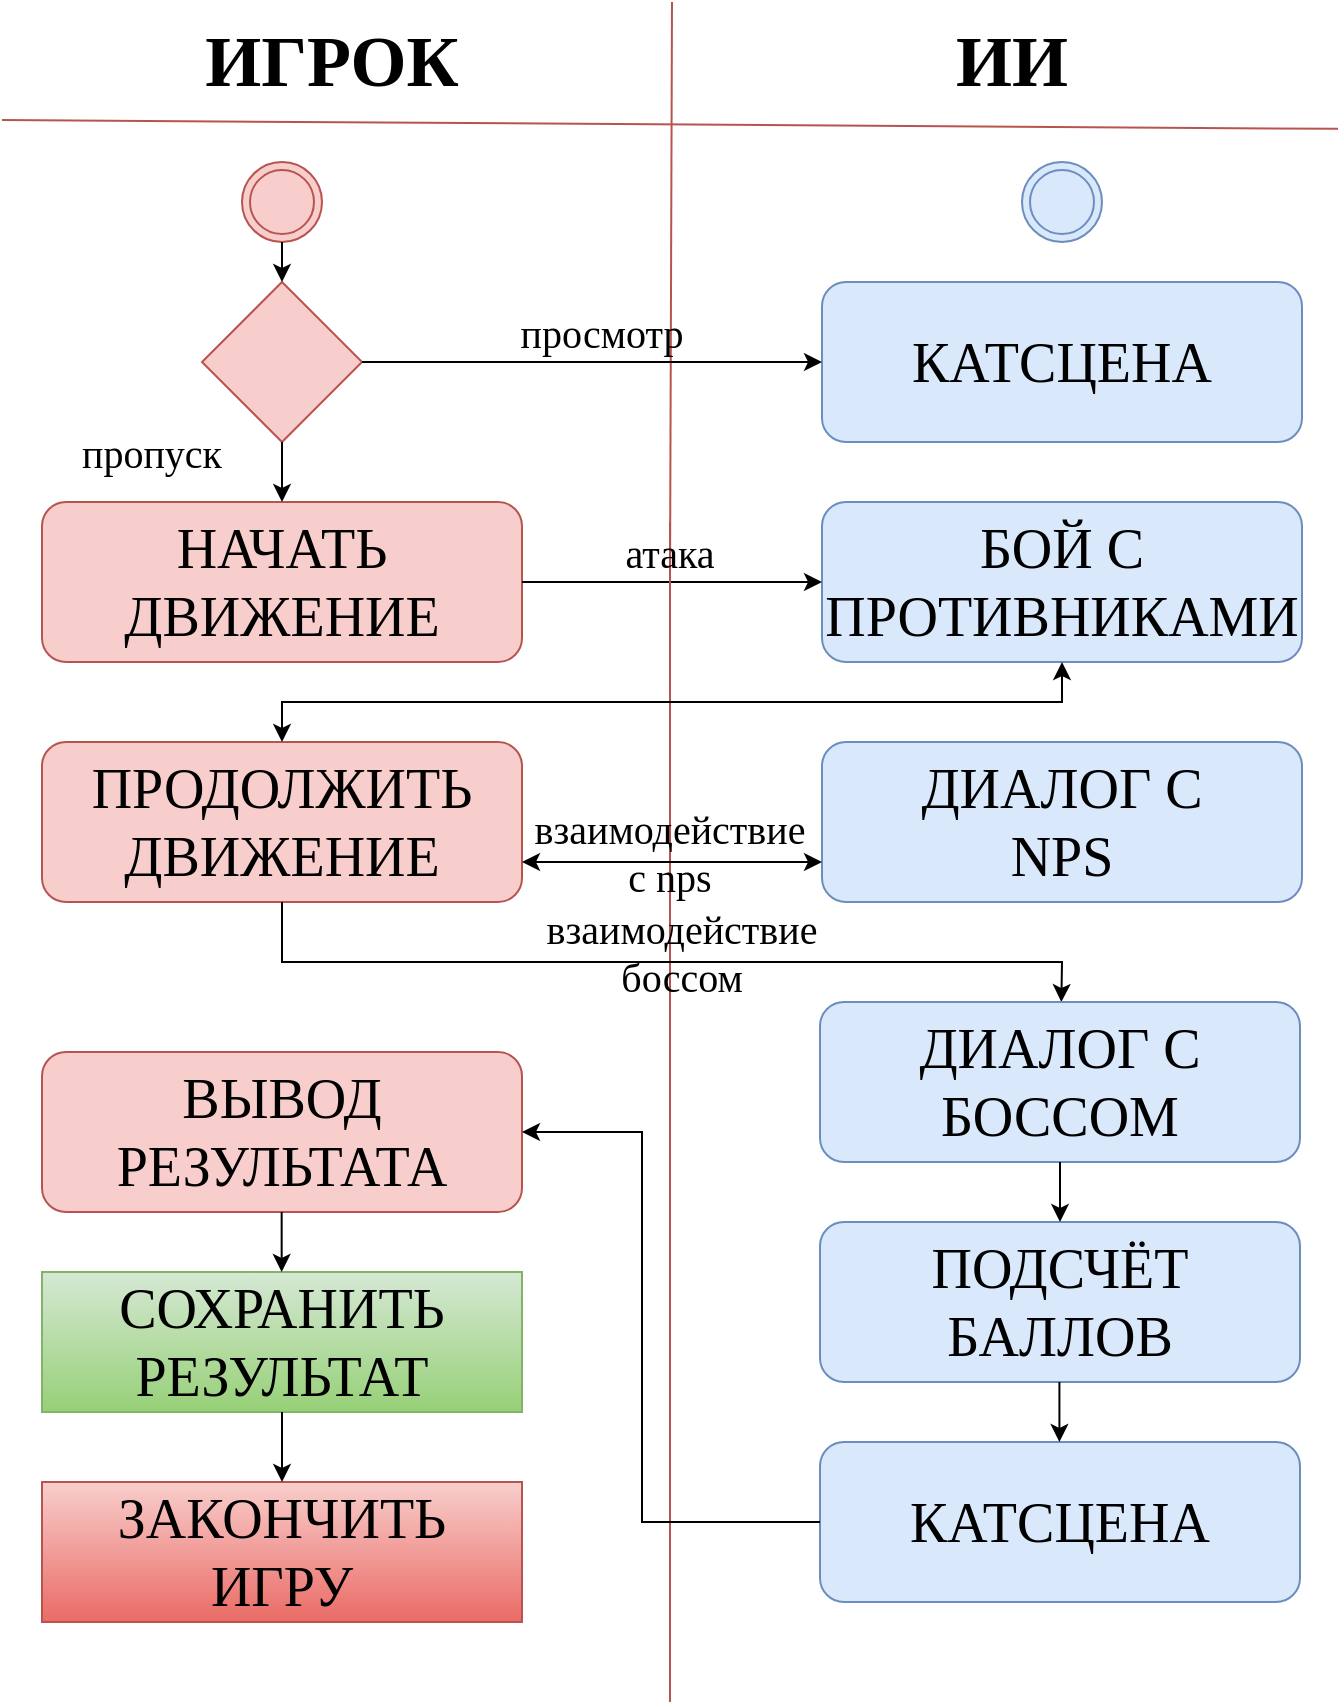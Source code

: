 <mxfile version="27.1.4">
  <diagram name="Страница — 1" id="mHHvL0ik2kSpvlpvObcH">
    <mxGraphModel dx="1866" dy="1032" grid="1" gridSize="10" guides="1" tooltips="1" connect="1" arrows="1" fold="1" page="1" pageScale="1" pageWidth="827" pageHeight="1169" math="0" shadow="0">
      <root>
        <mxCell id="0" />
        <mxCell id="1" parent="0" />
        <mxCell id="v9J8zwX4k6g4E4tgRItc-3" value="" style="endArrow=none;html=1;rounded=0;entryX=0.5;entryY=0;entryDx=0;entryDy=0;exitX=0.5;exitY=1;exitDx=0;exitDy=0;fillColor=#f8cecc;strokeColor=#b85450;" parent="1" source="Ix0ffkWWZdktWy8GuwyT-15" edge="1">
          <mxGeometry width="50" height="50" relative="1" as="geometry">
            <mxPoint x="390" y="180" as="sourcePoint" />
            <mxPoint x="415" y="20" as="targetPoint" />
          </mxGeometry>
        </mxCell>
        <mxCell id="v9J8zwX4k6g4E4tgRItc-6" value="" style="endArrow=none;html=1;rounded=0;entryX=0.997;entryY=0.042;entryDx=0;entryDy=0;entryPerimeter=0;fillColor=#f8cecc;strokeColor=#b85450;" parent="1" edge="1">
          <mxGeometry width="50" height="50" relative="1" as="geometry">
            <mxPoint x="80" y="79" as="sourcePoint" />
            <mxPoint x="747.99" y="83.42" as="targetPoint" />
          </mxGeometry>
        </mxCell>
        <mxCell id="v9J8zwX4k6g4E4tgRItc-7" value="&lt;font face=&quot;Times New Roman&quot;&gt;&lt;span style=&quot;font-size: 36px;&quot;&gt;&lt;b&gt;ИИ&lt;/b&gt;&lt;/span&gt;&lt;/font&gt;" style="text;html=1;align=center;verticalAlign=middle;whiteSpace=wrap;rounded=0;" parent="1" vertex="1">
          <mxGeometry x="420" y="20" width="330" height="60" as="geometry" />
        </mxCell>
        <mxCell id="v9J8zwX4k6g4E4tgRItc-8" value="&lt;font face=&quot;Times New Roman&quot; style=&quot;font-size: 36px;&quot;&gt;&lt;b&gt;ИГРОК&lt;/b&gt;&lt;/font&gt;" style="text;html=1;align=center;verticalAlign=middle;whiteSpace=wrap;rounded=0;" parent="1" vertex="1">
          <mxGeometry x="80" y="20" width="330" height="60" as="geometry" />
        </mxCell>
        <mxCell id="v9J8zwX4k6g4E4tgRItc-9" value="" style="ellipse;shape=doubleEllipse;whiteSpace=wrap;html=1;aspect=fixed;fillColor=#dae8fc;strokeColor=#6c8ebf;" parent="1" vertex="1">
          <mxGeometry x="590" y="100" width="40" height="40" as="geometry" />
        </mxCell>
        <mxCell id="v9J8zwX4k6g4E4tgRItc-10" value="" style="ellipse;shape=doubleEllipse;whiteSpace=wrap;html=1;aspect=fixed;fillColor=#f8cecc;strokeColor=#b85450;" parent="1" vertex="1">
          <mxGeometry x="200" y="100" width="40" height="40" as="geometry" />
        </mxCell>
        <mxCell id="v9J8zwX4k6g4E4tgRItc-11" value="" style="rhombus;whiteSpace=wrap;html=1;fillColor=#f8cecc;strokeColor=#b85450;" parent="1" vertex="1">
          <mxGeometry x="180" y="160" width="80" height="80" as="geometry" />
        </mxCell>
        <mxCell id="Ix0ffkWWZdktWy8GuwyT-1" value="" style="rounded=1;whiteSpace=wrap;html=1;fillColor=#dae8fc;strokeColor=#6c8ebf;" vertex="1" parent="1">
          <mxGeometry x="490" y="160" width="240" height="80" as="geometry" />
        </mxCell>
        <mxCell id="Ix0ffkWWZdktWy8GuwyT-2" value="&lt;font face=&quot;Times New Roman&quot;&gt;&lt;span style=&quot;font-size: 28px;&quot;&gt;КАТСЦЕНА&lt;/span&gt;&lt;/font&gt;" style="text;html=1;align=center;verticalAlign=middle;whiteSpace=wrap;rounded=0;" vertex="1" parent="1">
          <mxGeometry x="525" y="170" width="170" height="60" as="geometry" />
        </mxCell>
        <mxCell id="Ix0ffkWWZdktWy8GuwyT-3" value="" style="rounded=1;whiteSpace=wrap;html=1;fillColor=#f8cecc;strokeColor=#b85450;" vertex="1" parent="1">
          <mxGeometry x="100" y="270" width="240" height="80" as="geometry" />
        </mxCell>
        <mxCell id="Ix0ffkWWZdktWy8GuwyT-4" value="&lt;font face=&quot;Times New Roman&quot;&gt;&lt;span style=&quot;font-size: 28px;&quot;&gt;НАЧАТЬ ДВИЖЕНИЕ&lt;/span&gt;&lt;/font&gt;" style="text;html=1;align=center;verticalAlign=middle;whiteSpace=wrap;rounded=0;" vertex="1" parent="1">
          <mxGeometry x="135" y="280" width="170" height="60" as="geometry" />
        </mxCell>
        <mxCell id="Ix0ffkWWZdktWy8GuwyT-7" value="" style="endArrow=classic;html=1;rounded=0;exitX=0.5;exitY=1;exitDx=0;exitDy=0;entryX=0.5;entryY=0;entryDx=0;entryDy=0;" edge="1" parent="1" source="v9J8zwX4k6g4E4tgRItc-10" target="v9J8zwX4k6g4E4tgRItc-11">
          <mxGeometry width="50" height="50" relative="1" as="geometry">
            <mxPoint x="240" y="145" as="sourcePoint" />
            <mxPoint x="290" y="95" as="targetPoint" />
          </mxGeometry>
        </mxCell>
        <mxCell id="Ix0ffkWWZdktWy8GuwyT-8" value="" style="endArrow=classic;html=1;rounded=0;" edge="1" parent="1" source="v9J8zwX4k6g4E4tgRItc-11" target="Ix0ffkWWZdktWy8GuwyT-3">
          <mxGeometry width="50" height="50" relative="1" as="geometry">
            <mxPoint x="244.83" y="240" as="sourcePoint" />
            <mxPoint x="244.83" y="260" as="targetPoint" />
          </mxGeometry>
        </mxCell>
        <mxCell id="Ix0ffkWWZdktWy8GuwyT-9" value="" style="endArrow=classic;html=1;rounded=0;exitX=1;exitY=0.5;exitDx=0;exitDy=0;entryX=0;entryY=0.5;entryDx=0;entryDy=0;" edge="1" parent="1" source="v9J8zwX4k6g4E4tgRItc-11" target="Ix0ffkWWZdktWy8GuwyT-1">
          <mxGeometry width="50" height="50" relative="1" as="geometry">
            <mxPoint x="350" y="250" as="sourcePoint" />
            <mxPoint x="350" y="270" as="targetPoint" />
          </mxGeometry>
        </mxCell>
        <mxCell id="Ix0ffkWWZdktWy8GuwyT-10" value="&lt;font face=&quot;Times New Roman&quot;&gt;просмотр&lt;/font&gt;" style="text;html=1;align=center;verticalAlign=middle;whiteSpace=wrap;rounded=0;fontSize=20;" vertex="1" parent="1">
          <mxGeometry x="350" y="170" width="60" height="30" as="geometry" />
        </mxCell>
        <mxCell id="Ix0ffkWWZdktWy8GuwyT-11" value="&lt;font face=&quot;Times New Roman&quot;&gt;пропуск&lt;/font&gt;" style="text;html=1;align=center;verticalAlign=middle;whiteSpace=wrap;rounded=0;fontSize=20;" vertex="1" parent="1">
          <mxGeometry x="125" y="230" width="60" height="30" as="geometry" />
        </mxCell>
        <mxCell id="Ix0ffkWWZdktWy8GuwyT-12" value="" style="rounded=1;whiteSpace=wrap;html=1;fillColor=#dae8fc;strokeColor=#6c8ebf;" vertex="1" parent="1">
          <mxGeometry x="490" y="270" width="240" height="80" as="geometry" />
        </mxCell>
        <mxCell id="Ix0ffkWWZdktWy8GuwyT-13" value="" style="endArrow=classic;html=1;rounded=0;exitX=1;exitY=0.5;exitDx=0;exitDy=0;entryX=0;entryY=0.5;entryDx=0;entryDy=0;" edge="1" parent="1" source="Ix0ffkWWZdktWy8GuwyT-3" target="Ix0ffkWWZdktWy8GuwyT-12">
          <mxGeometry width="50" height="50" relative="1" as="geometry">
            <mxPoint x="350" y="220" as="sourcePoint" />
            <mxPoint x="530" y="220" as="targetPoint" />
          </mxGeometry>
        </mxCell>
        <mxCell id="Ix0ffkWWZdktWy8GuwyT-14" value="&lt;font face=&quot;Times New Roman&quot;&gt;&lt;span style=&quot;font-size: 28px;&quot;&gt;БОЙ С ПРОТИВНИКАМИ&lt;/span&gt;&lt;/font&gt;" style="text;html=1;align=center;verticalAlign=middle;whiteSpace=wrap;rounded=0;" vertex="1" parent="1">
          <mxGeometry x="525" y="280" width="170" height="60" as="geometry" />
        </mxCell>
        <mxCell id="Ix0ffkWWZdktWy8GuwyT-16" value="" style="endArrow=none;html=1;rounded=0;entryX=0.5;entryY=0;entryDx=0;entryDy=0;fillColor=#f8cecc;strokeColor=#b85450;" edge="1" parent="1" target="Ix0ffkWWZdktWy8GuwyT-15">
          <mxGeometry width="50" height="50" relative="1" as="geometry">
            <mxPoint x="414" y="870" as="sourcePoint" />
            <mxPoint x="415" y="20" as="targetPoint" />
          </mxGeometry>
        </mxCell>
        <mxCell id="Ix0ffkWWZdktWy8GuwyT-15" value="&lt;font face=&quot;Times New Roman&quot;&gt;атака&lt;/font&gt;" style="text;html=1;align=center;verticalAlign=middle;whiteSpace=wrap;rounded=0;fontSize=20;" vertex="1" parent="1">
          <mxGeometry x="384" y="280" width="60" height="30" as="geometry" />
        </mxCell>
        <mxCell id="Ix0ffkWWZdktWy8GuwyT-18" value="" style="rounded=1;whiteSpace=wrap;html=1;fillColor=#f8cecc;strokeColor=#b85450;" vertex="1" parent="1">
          <mxGeometry x="100" y="390" width="240" height="80" as="geometry" />
        </mxCell>
        <mxCell id="Ix0ffkWWZdktWy8GuwyT-19" value="&lt;font face=&quot;Times New Roman&quot;&gt;&lt;span style=&quot;font-size: 28px;&quot;&gt;ПРОДОЛЖИТЬ ДВИЖЕНИЕ&lt;/span&gt;&lt;/font&gt;" style="text;html=1;align=center;verticalAlign=middle;whiteSpace=wrap;rounded=0;" vertex="1" parent="1">
          <mxGeometry x="135" y="400" width="170" height="60" as="geometry" />
        </mxCell>
        <mxCell id="Ix0ffkWWZdktWy8GuwyT-22" value="" style="rounded=1;whiteSpace=wrap;html=1;fillColor=#dae8fc;strokeColor=#6c8ebf;" vertex="1" parent="1">
          <mxGeometry x="490" y="390" width="240" height="80" as="geometry" />
        </mxCell>
        <mxCell id="Ix0ffkWWZdktWy8GuwyT-23" value="&lt;font face=&quot;Times New Roman&quot;&gt;&lt;span style=&quot;font-size: 28px;&quot;&gt;ДИАЛОГ С NPS&lt;/span&gt;&lt;/font&gt;" style="text;html=1;align=center;verticalAlign=middle;whiteSpace=wrap;rounded=0;" vertex="1" parent="1">
          <mxGeometry x="525" y="400" width="170" height="60" as="geometry" />
        </mxCell>
        <mxCell id="Ix0ffkWWZdktWy8GuwyT-24" value="&lt;font face=&quot;Times New Roman&quot;&gt;взаимодействие с nps&lt;/font&gt;" style="text;html=1;align=center;verticalAlign=middle;whiteSpace=wrap;rounded=0;fontSize=20;" vertex="1" parent="1">
          <mxGeometry x="384" y="430" width="60" height="30" as="geometry" />
        </mxCell>
        <mxCell id="Ix0ffkWWZdktWy8GuwyT-57" value="" style="endArrow=classic;html=1;rounded=0;exitX=0.5;exitY=1;exitDx=0;exitDy=0;" edge="1" parent="1" target="Ix0ffkWWZdktWy8GuwyT-58" source="Ix0ffkWWZdktWy8GuwyT-18">
          <mxGeometry width="50" height="50" relative="1" as="geometry">
            <mxPoint x="339" y="540" as="sourcePoint" />
            <mxPoint x="489" y="545" as="targetPoint" />
            <Array as="points">
              <mxPoint x="220" y="500" />
              <mxPoint x="610" y="500" />
            </Array>
          </mxGeometry>
        </mxCell>
        <mxCell id="Ix0ffkWWZdktWy8GuwyT-58" value="" style="rounded=1;whiteSpace=wrap;html=1;fillColor=#dae8fc;strokeColor=#6c8ebf;" vertex="1" parent="1">
          <mxGeometry x="489" y="520" width="240" height="80" as="geometry" />
        </mxCell>
        <mxCell id="Ix0ffkWWZdktWy8GuwyT-59" value="&lt;font face=&quot;Times New Roman&quot;&gt;взаимодействие боссом&lt;/font&gt;" style="text;html=1;align=center;verticalAlign=middle;whiteSpace=wrap;rounded=0;fontSize=20;" vertex="1" parent="1">
          <mxGeometry x="390" y="480" width="60" height="30" as="geometry" />
        </mxCell>
        <mxCell id="Ix0ffkWWZdktWy8GuwyT-60" value="&lt;font face=&quot;Times New Roman&quot;&gt;&lt;span style=&quot;font-size: 28px;&quot;&gt;ДИАЛОГ С БОССОМ&lt;/span&gt;&lt;/font&gt;" style="text;html=1;align=center;verticalAlign=middle;whiteSpace=wrap;rounded=0;" vertex="1" parent="1">
          <mxGeometry x="524" y="530" width="170" height="60" as="geometry" />
        </mxCell>
        <mxCell id="Ix0ffkWWZdktWy8GuwyT-69" value="" style="rounded=1;whiteSpace=wrap;html=1;fillColor=#dae8fc;strokeColor=#6c8ebf;" vertex="1" parent="1">
          <mxGeometry x="489" y="630" width="240" height="80" as="geometry" />
        </mxCell>
        <mxCell id="Ix0ffkWWZdktWy8GuwyT-70" value="" style="rounded=1;whiteSpace=wrap;html=1;fillColor=#dae8fc;strokeColor=#6c8ebf;" vertex="1" parent="1">
          <mxGeometry x="489" y="740" width="240" height="80" as="geometry" />
        </mxCell>
        <mxCell id="Ix0ffkWWZdktWy8GuwyT-71" value="&lt;font face=&quot;Times New Roman&quot;&gt;&lt;span style=&quot;font-size: 28px;&quot;&gt;КАТСЦЕНА&lt;/span&gt;&lt;/font&gt;" style="text;html=1;align=center;verticalAlign=middle;whiteSpace=wrap;rounded=0;" vertex="1" parent="1">
          <mxGeometry x="524" y="750" width="170" height="60" as="geometry" />
        </mxCell>
        <mxCell id="Ix0ffkWWZdktWy8GuwyT-72" value="&lt;font face=&quot;Times New Roman&quot;&gt;&lt;span style=&quot;font-size: 28px;&quot;&gt;ПОДСЧЁТ БАЛЛОВ&lt;/span&gt;&lt;/font&gt;" style="text;html=1;align=center;verticalAlign=middle;whiteSpace=wrap;rounded=0;" vertex="1" parent="1">
          <mxGeometry x="524" y="640" width="170" height="60" as="geometry" />
        </mxCell>
        <mxCell id="Ix0ffkWWZdktWy8GuwyT-74" value="" style="endArrow=classic;html=1;rounded=0;entryX=0.5;entryY=0;entryDx=0;entryDy=0;" edge="1" parent="1" target="Ix0ffkWWZdktWy8GuwyT-69">
          <mxGeometry width="50" height="50" relative="1" as="geometry">
            <mxPoint x="609" y="600" as="sourcePoint" />
            <mxPoint x="608.83" y="620" as="targetPoint" />
          </mxGeometry>
        </mxCell>
        <mxCell id="Ix0ffkWWZdktWy8GuwyT-75" value="" style="rounded=1;whiteSpace=wrap;html=1;fillColor=#f8cecc;strokeColor=#b85450;" vertex="1" parent="1">
          <mxGeometry x="100" y="545" width="240" height="80" as="geometry" />
        </mxCell>
        <mxCell id="Ix0ffkWWZdktWy8GuwyT-76" value="&lt;font face=&quot;Times New Roman&quot;&gt;&lt;span style=&quot;font-size: 28px;&quot;&gt;ВЫВОД РЕЗУЛЬТАТА&lt;/span&gt;&lt;/font&gt;" style="text;html=1;align=center;verticalAlign=middle;whiteSpace=wrap;rounded=0;" vertex="1" parent="1">
          <mxGeometry x="135" y="555" width="170" height="60" as="geometry" />
        </mxCell>
        <mxCell id="Ix0ffkWWZdktWy8GuwyT-79" value="" style="rounded=0;whiteSpace=wrap;html=1;fillColor=#d5e8d4;strokeColor=#82b366;gradientColor=#97d077;" vertex="1" parent="1">
          <mxGeometry x="100" y="655" width="240" height="70" as="geometry" />
        </mxCell>
        <mxCell id="Ix0ffkWWZdktWy8GuwyT-80" value="&lt;font face=&quot;Times New Roman&quot;&gt;&lt;span style=&quot;font-size: 28px;&quot;&gt;СОХРАНИТЬ РЕЗУЛЬТАТ&lt;/span&gt;&lt;/font&gt;" style="text;html=1;align=center;verticalAlign=middle;whiteSpace=wrap;rounded=0;" vertex="1" parent="1">
          <mxGeometry x="135" y="660" width="170" height="60" as="geometry" />
        </mxCell>
        <mxCell id="Ix0ffkWWZdktWy8GuwyT-82" value="" style="endArrow=classic;startArrow=classic;html=1;rounded=0;exitX=1;exitY=0.75;exitDx=0;exitDy=0;entryX=0;entryY=0.75;entryDx=0;entryDy=0;" edge="1" parent="1" source="Ix0ffkWWZdktWy8GuwyT-18" target="Ix0ffkWWZdktWy8GuwyT-22">
          <mxGeometry width="50" height="50" relative="1" as="geometry">
            <mxPoint x="380" y="410" as="sourcePoint" />
            <mxPoint x="430" y="360" as="targetPoint" />
          </mxGeometry>
        </mxCell>
        <mxCell id="Ix0ffkWWZdktWy8GuwyT-83" value="" style="endArrow=classic;startArrow=classic;html=1;rounded=0;exitX=0.5;exitY=0;exitDx=0;exitDy=0;entryX=0.5;entryY=1;entryDx=0;entryDy=0;" edge="1" parent="1" source="Ix0ffkWWZdktWy8GuwyT-18" target="Ix0ffkWWZdktWy8GuwyT-12">
          <mxGeometry width="50" height="50" relative="1" as="geometry">
            <mxPoint x="360" y="350" as="sourcePoint" />
            <mxPoint x="410" y="300" as="targetPoint" />
            <Array as="points">
              <mxPoint x="220" y="370" />
              <mxPoint x="610" y="370" />
            </Array>
          </mxGeometry>
        </mxCell>
        <mxCell id="Ix0ffkWWZdktWy8GuwyT-86" value="" style="endArrow=classic;html=1;rounded=0;entryX=0.5;entryY=0;entryDx=0;entryDy=0;" edge="1" parent="1">
          <mxGeometry width="50" height="50" relative="1" as="geometry">
            <mxPoint x="608.71" y="710" as="sourcePoint" />
            <mxPoint x="608.71" y="740" as="targetPoint" />
          </mxGeometry>
        </mxCell>
        <mxCell id="Ix0ffkWWZdktWy8GuwyT-87" value="" style="endArrow=classic;html=1;rounded=0;entryX=1;entryY=0.5;entryDx=0;entryDy=0;exitX=0;exitY=0.5;exitDx=0;exitDy=0;" edge="1" parent="1" source="Ix0ffkWWZdktWy8GuwyT-70" target="Ix0ffkWWZdktWy8GuwyT-75">
          <mxGeometry width="50" height="50" relative="1" as="geometry">
            <mxPoint x="400" y="670" as="sourcePoint" />
            <mxPoint x="400" y="700" as="targetPoint" />
            <Array as="points">
              <mxPoint x="400" y="780" />
              <mxPoint x="400" y="585" />
            </Array>
          </mxGeometry>
        </mxCell>
        <mxCell id="Ix0ffkWWZdktWy8GuwyT-88" value="" style="endArrow=classic;html=1;rounded=0;entryX=0.5;entryY=0;entryDx=0;entryDy=0;" edge="1" parent="1">
          <mxGeometry width="50" height="50" relative="1" as="geometry">
            <mxPoint x="219.83" y="625" as="sourcePoint" />
            <mxPoint x="219.83" y="655" as="targetPoint" />
          </mxGeometry>
        </mxCell>
        <mxCell id="Ix0ffkWWZdktWy8GuwyT-89" value="" style="rounded=0;whiteSpace=wrap;html=1;fillColor=#f8cecc;strokeColor=#b85450;gradientColor=#ea6b66;" vertex="1" parent="1">
          <mxGeometry x="100" y="760" width="240" height="70" as="geometry" />
        </mxCell>
        <mxCell id="Ix0ffkWWZdktWy8GuwyT-90" value="&lt;font face=&quot;Times New Roman&quot;&gt;&lt;span style=&quot;font-size: 28px;&quot;&gt;ЗАКОНЧИТЬ ИГРУ&lt;/span&gt;&lt;/font&gt;" style="text;html=1;align=center;verticalAlign=middle;whiteSpace=wrap;rounded=0;" vertex="1" parent="1">
          <mxGeometry x="135" y="765" width="170" height="60" as="geometry" />
        </mxCell>
        <mxCell id="Ix0ffkWWZdktWy8GuwyT-91" value="" style="endArrow=classic;html=1;rounded=0;entryX=0.5;entryY=0;entryDx=0;entryDy=0;exitX=0.5;exitY=1;exitDx=0;exitDy=0;" edge="1" parent="1" source="Ix0ffkWWZdktWy8GuwyT-79" target="Ix0ffkWWZdktWy8GuwyT-89">
          <mxGeometry width="50" height="50" relative="1" as="geometry">
            <mxPoint x="219.8" y="725" as="sourcePoint" />
            <mxPoint x="219.8" y="755" as="targetPoint" />
          </mxGeometry>
        </mxCell>
      </root>
    </mxGraphModel>
  </diagram>
</mxfile>

